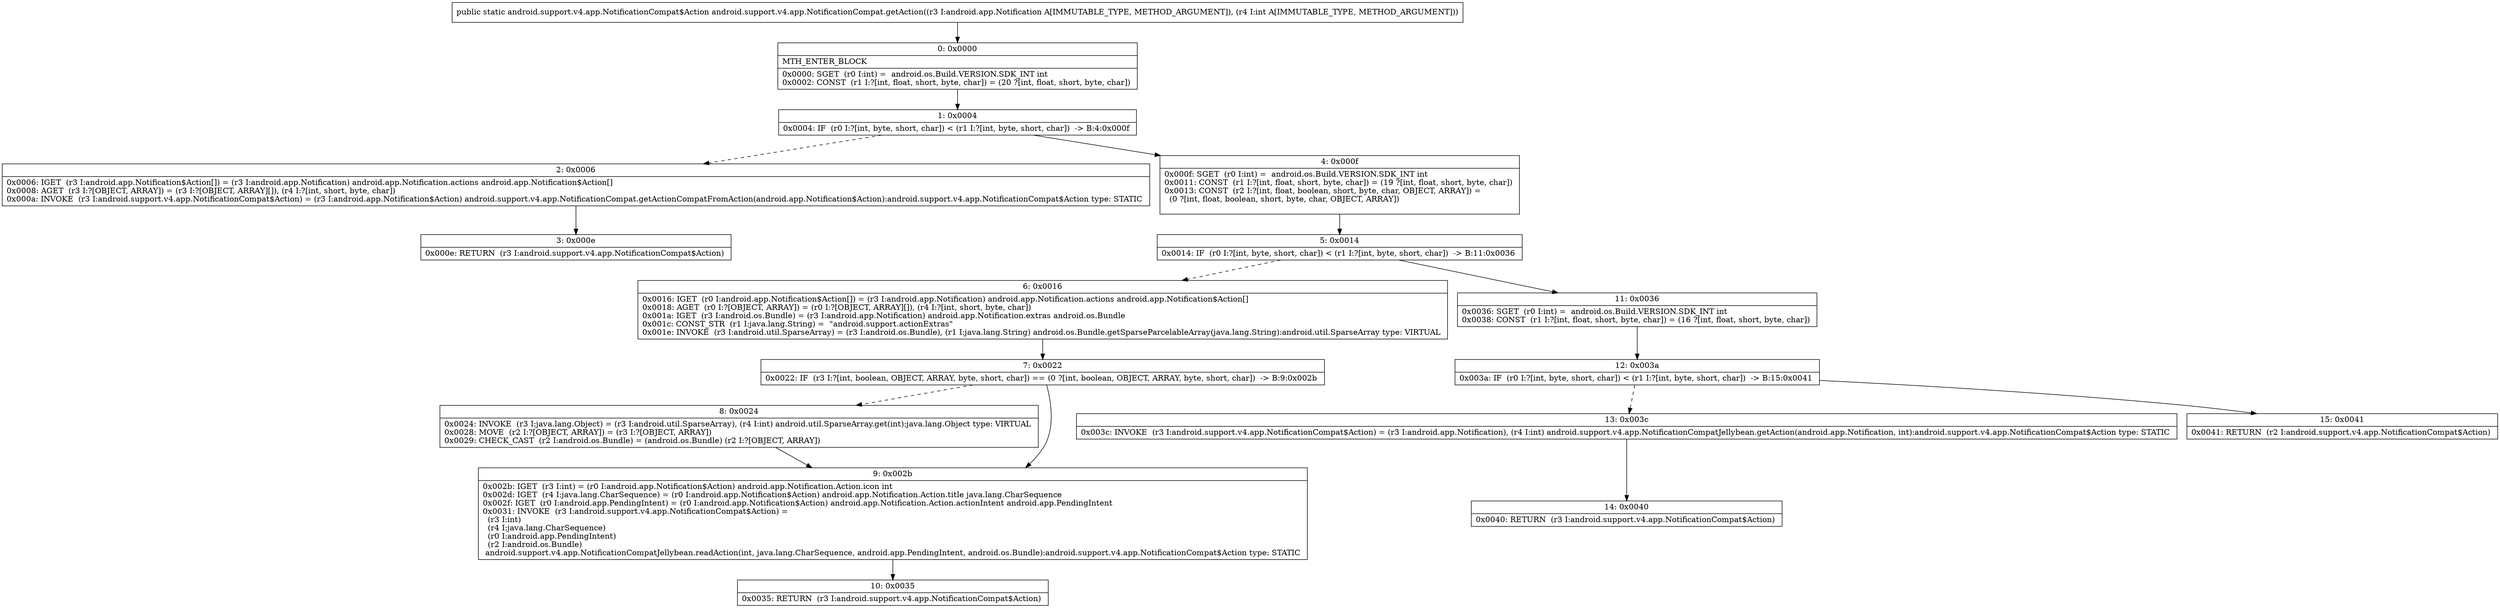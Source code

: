 digraph "CFG forandroid.support.v4.app.NotificationCompat.getAction(Landroid\/app\/Notification;I)Landroid\/support\/v4\/app\/NotificationCompat$Action;" {
Node_0 [shape=record,label="{0\:\ 0x0000|MTH_ENTER_BLOCK\l|0x0000: SGET  (r0 I:int) =  android.os.Build.VERSION.SDK_INT int \l0x0002: CONST  (r1 I:?[int, float, short, byte, char]) = (20 ?[int, float, short, byte, char]) \l}"];
Node_1 [shape=record,label="{1\:\ 0x0004|0x0004: IF  (r0 I:?[int, byte, short, char]) \< (r1 I:?[int, byte, short, char])  \-\> B:4:0x000f \l}"];
Node_2 [shape=record,label="{2\:\ 0x0006|0x0006: IGET  (r3 I:android.app.Notification$Action[]) = (r3 I:android.app.Notification) android.app.Notification.actions android.app.Notification$Action[] \l0x0008: AGET  (r3 I:?[OBJECT, ARRAY]) = (r3 I:?[OBJECT, ARRAY][]), (r4 I:?[int, short, byte, char]) \l0x000a: INVOKE  (r3 I:android.support.v4.app.NotificationCompat$Action) = (r3 I:android.app.Notification$Action) android.support.v4.app.NotificationCompat.getActionCompatFromAction(android.app.Notification$Action):android.support.v4.app.NotificationCompat$Action type: STATIC \l}"];
Node_3 [shape=record,label="{3\:\ 0x000e|0x000e: RETURN  (r3 I:android.support.v4.app.NotificationCompat$Action) \l}"];
Node_4 [shape=record,label="{4\:\ 0x000f|0x000f: SGET  (r0 I:int) =  android.os.Build.VERSION.SDK_INT int \l0x0011: CONST  (r1 I:?[int, float, short, byte, char]) = (19 ?[int, float, short, byte, char]) \l0x0013: CONST  (r2 I:?[int, float, boolean, short, byte, char, OBJECT, ARRAY]) = \l  (0 ?[int, float, boolean, short, byte, char, OBJECT, ARRAY])\l \l}"];
Node_5 [shape=record,label="{5\:\ 0x0014|0x0014: IF  (r0 I:?[int, byte, short, char]) \< (r1 I:?[int, byte, short, char])  \-\> B:11:0x0036 \l}"];
Node_6 [shape=record,label="{6\:\ 0x0016|0x0016: IGET  (r0 I:android.app.Notification$Action[]) = (r3 I:android.app.Notification) android.app.Notification.actions android.app.Notification$Action[] \l0x0018: AGET  (r0 I:?[OBJECT, ARRAY]) = (r0 I:?[OBJECT, ARRAY][]), (r4 I:?[int, short, byte, char]) \l0x001a: IGET  (r3 I:android.os.Bundle) = (r3 I:android.app.Notification) android.app.Notification.extras android.os.Bundle \l0x001c: CONST_STR  (r1 I:java.lang.String) =  \"android.support.actionExtras\" \l0x001e: INVOKE  (r3 I:android.util.SparseArray) = (r3 I:android.os.Bundle), (r1 I:java.lang.String) android.os.Bundle.getSparseParcelableArray(java.lang.String):android.util.SparseArray type: VIRTUAL \l}"];
Node_7 [shape=record,label="{7\:\ 0x0022|0x0022: IF  (r3 I:?[int, boolean, OBJECT, ARRAY, byte, short, char]) == (0 ?[int, boolean, OBJECT, ARRAY, byte, short, char])  \-\> B:9:0x002b \l}"];
Node_8 [shape=record,label="{8\:\ 0x0024|0x0024: INVOKE  (r3 I:java.lang.Object) = (r3 I:android.util.SparseArray), (r4 I:int) android.util.SparseArray.get(int):java.lang.Object type: VIRTUAL \l0x0028: MOVE  (r2 I:?[OBJECT, ARRAY]) = (r3 I:?[OBJECT, ARRAY]) \l0x0029: CHECK_CAST  (r2 I:android.os.Bundle) = (android.os.Bundle) (r2 I:?[OBJECT, ARRAY]) \l}"];
Node_9 [shape=record,label="{9\:\ 0x002b|0x002b: IGET  (r3 I:int) = (r0 I:android.app.Notification$Action) android.app.Notification.Action.icon int \l0x002d: IGET  (r4 I:java.lang.CharSequence) = (r0 I:android.app.Notification$Action) android.app.Notification.Action.title java.lang.CharSequence \l0x002f: IGET  (r0 I:android.app.PendingIntent) = (r0 I:android.app.Notification$Action) android.app.Notification.Action.actionIntent android.app.PendingIntent \l0x0031: INVOKE  (r3 I:android.support.v4.app.NotificationCompat$Action) = \l  (r3 I:int)\l  (r4 I:java.lang.CharSequence)\l  (r0 I:android.app.PendingIntent)\l  (r2 I:android.os.Bundle)\l android.support.v4.app.NotificationCompatJellybean.readAction(int, java.lang.CharSequence, android.app.PendingIntent, android.os.Bundle):android.support.v4.app.NotificationCompat$Action type: STATIC \l}"];
Node_10 [shape=record,label="{10\:\ 0x0035|0x0035: RETURN  (r3 I:android.support.v4.app.NotificationCompat$Action) \l}"];
Node_11 [shape=record,label="{11\:\ 0x0036|0x0036: SGET  (r0 I:int) =  android.os.Build.VERSION.SDK_INT int \l0x0038: CONST  (r1 I:?[int, float, short, byte, char]) = (16 ?[int, float, short, byte, char]) \l}"];
Node_12 [shape=record,label="{12\:\ 0x003a|0x003a: IF  (r0 I:?[int, byte, short, char]) \< (r1 I:?[int, byte, short, char])  \-\> B:15:0x0041 \l}"];
Node_13 [shape=record,label="{13\:\ 0x003c|0x003c: INVOKE  (r3 I:android.support.v4.app.NotificationCompat$Action) = (r3 I:android.app.Notification), (r4 I:int) android.support.v4.app.NotificationCompatJellybean.getAction(android.app.Notification, int):android.support.v4.app.NotificationCompat$Action type: STATIC \l}"];
Node_14 [shape=record,label="{14\:\ 0x0040|0x0040: RETURN  (r3 I:android.support.v4.app.NotificationCompat$Action) \l}"];
Node_15 [shape=record,label="{15\:\ 0x0041|0x0041: RETURN  (r2 I:android.support.v4.app.NotificationCompat$Action) \l}"];
MethodNode[shape=record,label="{public static android.support.v4.app.NotificationCompat$Action android.support.v4.app.NotificationCompat.getAction((r3 I:android.app.Notification A[IMMUTABLE_TYPE, METHOD_ARGUMENT]), (r4 I:int A[IMMUTABLE_TYPE, METHOD_ARGUMENT])) }"];
MethodNode -> Node_0;
Node_0 -> Node_1;
Node_1 -> Node_2[style=dashed];
Node_1 -> Node_4;
Node_2 -> Node_3;
Node_4 -> Node_5;
Node_5 -> Node_6[style=dashed];
Node_5 -> Node_11;
Node_6 -> Node_7;
Node_7 -> Node_8[style=dashed];
Node_7 -> Node_9;
Node_8 -> Node_9;
Node_9 -> Node_10;
Node_11 -> Node_12;
Node_12 -> Node_13[style=dashed];
Node_12 -> Node_15;
Node_13 -> Node_14;
}

